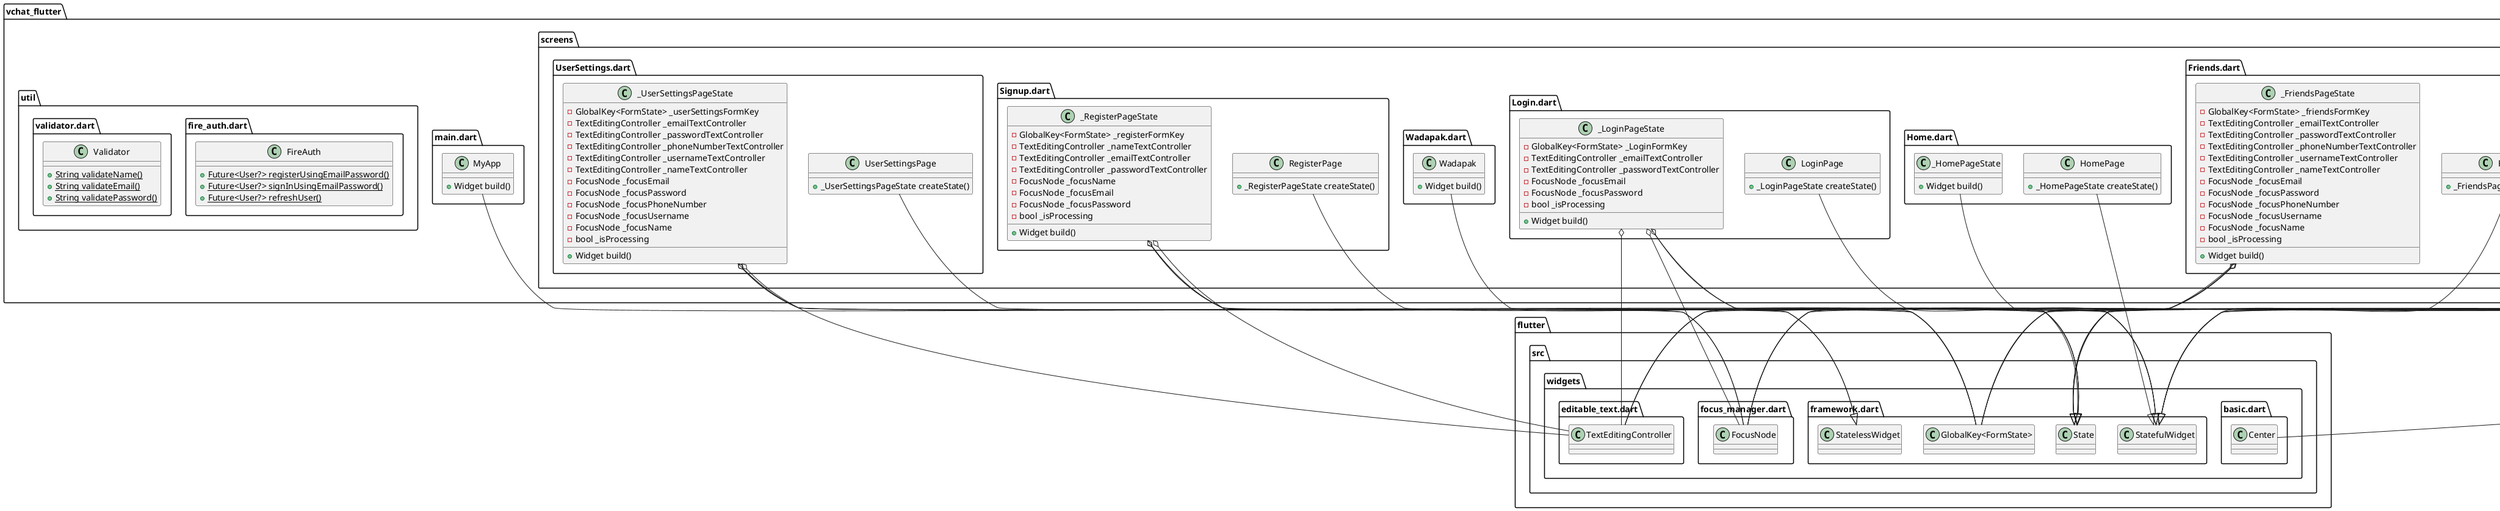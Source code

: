 @startuml
set namespaceSeparator ::

class "vchat_flutter::main.dart::MyApp" {
  +Widget build()
}

"flutter::src::widgets::framework.dart::StatelessWidget" <|-- "vchat_flutter::main.dart::MyApp"

class "vchat_flutter::screens::Analytics.dart::AnalyticsPage" {
  +_AnalyticsPageState createState()
}

"flutter::src::widgets::framework.dart::StatefulWidget" <|-- "vchat_flutter::screens::Analytics.dart::AnalyticsPage"

class "vchat_flutter::screens::Analytics.dart::_AnalyticsPageState" {
  -GlobalKey<FormState> _analyticsFormKey
  -TextEditingController _emailTextController
  -TextEditingController _passwordTextController
  -TextEditingController _phoneNumberTextController
  -TextEditingController _usernameTextController
  -TextEditingController _nameTextController
  -FocusNode _focusEmail
  -FocusNode _focusPassword
  -FocusNode _focusPhoneNumber
  -FocusNode _focusUsername
  -FocusNode _focusName
  -bool _isProcessing
  +Widget build()
}

"vchat_flutter::screens::Analytics.dart::_AnalyticsPageState" o-- "flutter::src::widgets::framework.dart::GlobalKey<FormState>"
"vchat_flutter::screens::Analytics.dart::_AnalyticsPageState" o-- "flutter::src::widgets::editable_text.dart::TextEditingController"
"vchat_flutter::screens::Analytics.dart::_AnalyticsPageState" o-- "flutter::src::widgets::focus_manager.dart::FocusNode"
"flutter::src::widgets::framework.dart::State" <|-- "vchat_flutter::screens::Analytics.dart::_AnalyticsPageState"

class "vchat_flutter::screens::Chatroom.dart::ChatroomPage" {
  +_ChatroomPageState createState()
}

"flutter::src::widgets::framework.dart::StatefulWidget" <|-- "vchat_flutter::screens::Chatroom.dart::ChatroomPage"

class "vchat_flutter::screens::Chatroom.dart::_ChatroomPageState" {
  -GlobalKey<FormState> _chatroomFormKey
  -TextEditingController _emailTextController
  -TextEditingController _passwordTextController
  -TextEditingController _phoneNumberTextController
  -TextEditingController _usernameTextController
  -TextEditingController _nameTextController
  -FocusNode _focusEmail
  -FocusNode _focusPassword
  -FocusNode _focusPhoneNumber
  -FocusNode _focusUsername
  -FocusNode _focusName
  -bool _isProcessing
  +Widget build()
}

"vchat_flutter::screens::Chatroom.dart::_ChatroomPageState" o-- "flutter::src::widgets::framework.dart::GlobalKey<FormState>"
"vchat_flutter::screens::Chatroom.dart::_ChatroomPageState" o-- "flutter::src::widgets::editable_text.dart::TextEditingController"
"vchat_flutter::screens::Chatroom.dart::_ChatroomPageState" o-- "flutter::src::widgets::focus_manager.dart::FocusNode"
"flutter::src::widgets::framework.dart::State" <|-- "vchat_flutter::screens::Chatroom.dart::_ChatroomPageState"

class "vchat_flutter::screens::Friends.dart::FriendsPage" {
  +_FriendsPageState createState()
}

"flutter::src::widgets::framework.dart::StatefulWidget" <|-- "vchat_flutter::screens::Friends.dart::FriendsPage"

class "vchat_flutter::screens::Friends.dart::_FriendsPageState" {
  -GlobalKey<FormState> _friendsFormKey
  -TextEditingController _emailTextController
  -TextEditingController _passwordTextController
  -TextEditingController _phoneNumberTextController
  -TextEditingController _usernameTextController
  -TextEditingController _nameTextController
  -FocusNode _focusEmail
  -FocusNode _focusPassword
  -FocusNode _focusPhoneNumber
  -FocusNode _focusUsername
  -FocusNode _focusName
  -bool _isProcessing
  +Widget build()
}

"vchat_flutter::screens::Friends.dart::_FriendsPageState" o-- "flutter::src::widgets::framework.dart::GlobalKey<FormState>"
"vchat_flutter::screens::Friends.dart::_FriendsPageState" o-- "flutter::src::widgets::editable_text.dart::TextEditingController"
"vchat_flutter::screens::Friends.dart::_FriendsPageState" o-- "flutter::src::widgets::focus_manager.dart::FocusNode"
"flutter::src::widgets::framework.dart::State" <|-- "vchat_flutter::screens::Friends.dart::_FriendsPageState"

class "vchat_flutter::screens::Home.dart::HomePage" {
  +_HomePageState createState()
}

"flutter::src::widgets::framework.dart::StatefulWidget" <|-- "vchat_flutter::screens::Home.dart::HomePage"

class "vchat_flutter::screens::Home.dart::_HomePageState" {
  +Widget build()
}

"flutter::src::widgets::framework.dart::State" <|-- "vchat_flutter::screens::Home.dart::_HomePageState"

class "vchat_flutter::screens::Login.dart::LoginPage" {
  +_LoginPageState createState()
}

"flutter::src::widgets::framework.dart::StatefulWidget" <|-- "vchat_flutter::screens::Login.dart::LoginPage"

class "vchat_flutter::screens::Login.dart::_LoginPageState" {
  -GlobalKey<FormState> _LoginFormKey
  -TextEditingController _emailTextController
  -TextEditingController _passwordTextController
  -FocusNode _focusEmail
  -FocusNode _focusPassword
  -bool _isProcessing
  +Widget build()
}

"vchat_flutter::screens::Login.dart::_LoginPageState" o-- "flutter::src::widgets::framework.dart::GlobalKey<FormState>"
"vchat_flutter::screens::Login.dart::_LoginPageState" o-- "flutter::src::widgets::editable_text.dart::TextEditingController"
"vchat_flutter::screens::Login.dart::_LoginPageState" o-- "flutter::src::widgets::focus_manager.dart::FocusNode"
"flutter::src::widgets::framework.dart::State" <|-- "vchat_flutter::screens::Login.dart::_LoginPageState"

class "vchat_flutter::screens::Profile.dart::NavBarPage" {
  +User user
  +_NavBarPageState createState()
}

"vchat_flutter::screens::Profile.dart::NavBarPage" o-- "firebase_auth::firebase_auth.dart::User"
"flutter::src::widgets::framework.dart::StatefulWidget" <|-- "vchat_flutter::screens::Profile.dart::NavBarPage"

class "vchat_flutter::screens::Profile.dart::_NavBarPageState" {
  -User _currentUser
  -bool _isSigningOut
  +FirebaseAuth auth
  +Center test
  +void initState()
  +Widget build()
}

"vchat_flutter::screens::Profile.dart::_NavBarPageState" o-- "firebase_auth::firebase_auth.dart::User"
"vchat_flutter::screens::Profile.dart::_NavBarPageState" o-- "firebase_auth::firebase_auth.dart::FirebaseAuth"
"vchat_flutter::screens::Profile.dart::_NavBarPageState" o-- "flutter::src::widgets::basic.dart::Center"
"flutter::src::widgets::framework.dart::State" <|-- "vchat_flutter::screens::Profile.dart::_NavBarPageState"

class "vchat_flutter::screens::Signup.dart::RegisterPage" {
  +_RegisterPageState createState()
}

"flutter::src::widgets::framework.dart::StatefulWidget" <|-- "vchat_flutter::screens::Signup.dart::RegisterPage"

class "vchat_flutter::screens::Signup.dart::_RegisterPageState" {
  -GlobalKey<FormState> _registerFormKey
  -TextEditingController _nameTextController
  -TextEditingController _emailTextController
  -TextEditingController _passwordTextController
  -FocusNode _focusName
  -FocusNode _focusEmail
  -FocusNode _focusPassword
  -bool _isProcessing
  +Widget build()
}

"vchat_flutter::screens::Signup.dart::_RegisterPageState" o-- "flutter::src::widgets::framework.dart::GlobalKey<FormState>"
"vchat_flutter::screens::Signup.dart::_RegisterPageState" o-- "flutter::src::widgets::editable_text.dart::TextEditingController"
"vchat_flutter::screens::Signup.dart::_RegisterPageState" o-- "flutter::src::widgets::focus_manager.dart::FocusNode"
"flutter::src::widgets::framework.dart::State" <|-- "vchat_flutter::screens::Signup.dart::_RegisterPageState"

class "vchat_flutter::screens::UserSettings.dart::UserSettingsPage" {
  +_UserSettingsPageState createState()
}

"flutter::src::widgets::framework.dart::StatefulWidget" <|-- "vchat_flutter::screens::UserSettings.dart::UserSettingsPage"

class "vchat_flutter::screens::UserSettings.dart::_UserSettingsPageState" {
  -GlobalKey<FormState> _userSettingsFormKey
  -TextEditingController _emailTextController
  -TextEditingController _passwordTextController
  -TextEditingController _phoneNumberTextController
  -TextEditingController _usernameTextController
  -TextEditingController _nameTextController
  -FocusNode _focusEmail
  -FocusNode _focusPassword
  -FocusNode _focusPhoneNumber
  -FocusNode _focusUsername
  -FocusNode _focusName
  -bool _isProcessing
  +Widget build()
}

"vchat_flutter::screens::UserSettings.dart::_UserSettingsPageState" o-- "flutter::src::widgets::framework.dart::GlobalKey<FormState>"
"vchat_flutter::screens::UserSettings.dart::_UserSettingsPageState" o-- "flutter::src::widgets::editable_text.dart::TextEditingController"
"vchat_flutter::screens::UserSettings.dart::_UserSettingsPageState" o-- "flutter::src::widgets::focus_manager.dart::FocusNode"
"flutter::src::widgets::framework.dart::State" <|-- "vchat_flutter::screens::UserSettings.dart::_UserSettingsPageState"

class "vchat_flutter::screens::Wadapak.dart::Wadapak" {
  +Widget build()
}

"flutter::src::widgets::framework.dart::StatelessWidget" <|-- "vchat_flutter::screens::Wadapak.dart::Wadapak"

class "vchat_flutter::util::fire_auth.dart::FireAuth" {
  {static} +Future<User?> registerUsingEmailPassword()
  {static} +Future<User?> signInUsingEmailPassword()
  {static} +Future<User?> refreshUser()
}

class "vchat_flutter::util::validator.dart::Validator" {
  {static} +String validateName()
  {static} +String validateEmail()
  {static} +String validatePassword()
}


@enduml
